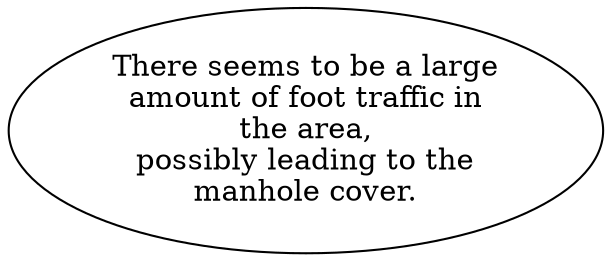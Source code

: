 digraph FOOTPRNT {
  "start" [style=filled       fillcolor="#FFFFFF"       color="#000000"]
  "start" [label="There seems to be a large\namount of foot traffic in\nthe area,\npossibly leading to the\nmanhole cover."]
}